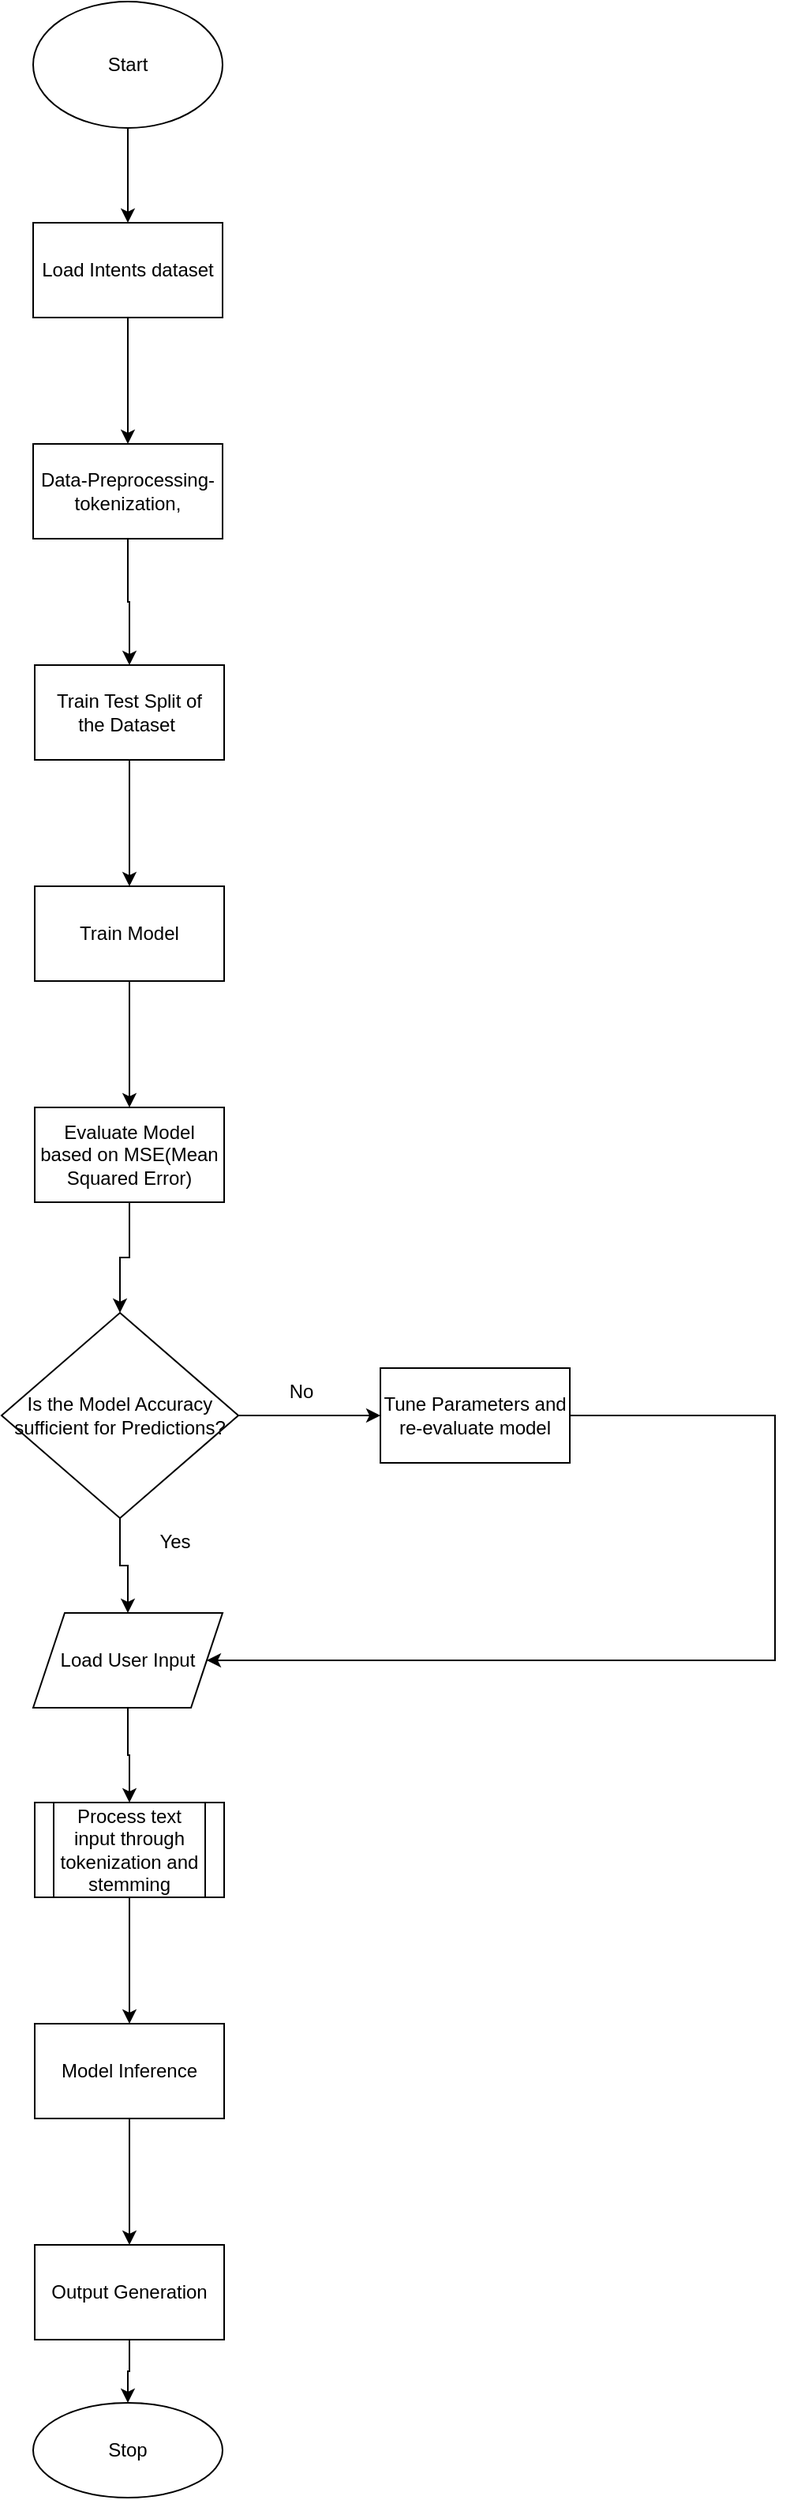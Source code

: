 <mxfile version="21.1.4" type="github">
  <diagram name="Page-1" id="AEnVuTucPnRPypkjWxbm">
    <mxGraphModel dx="1434" dy="806" grid="1" gridSize="10" guides="1" tooltips="1" connect="1" arrows="1" fold="1" page="1" pageScale="1" pageWidth="850" pageHeight="1100" math="0" shadow="0">
      <root>
        <mxCell id="0" />
        <mxCell id="1" parent="0" />
        <mxCell id="FGcWKpmp4MEJQDbL4keL-4" value="" style="edgeStyle=orthogonalEdgeStyle;rounded=0;orthogonalLoop=1;jettySize=auto;html=1;" edge="1" parent="1" source="FGcWKpmp4MEJQDbL4keL-1" target="FGcWKpmp4MEJQDbL4keL-3">
          <mxGeometry relative="1" as="geometry" />
        </mxCell>
        <mxCell id="FGcWKpmp4MEJQDbL4keL-1" value="Start" style="ellipse;whiteSpace=wrap;html=1;" vertex="1" parent="1">
          <mxGeometry x="320" y="50" width="120" height="80" as="geometry" />
        </mxCell>
        <mxCell id="FGcWKpmp4MEJQDbL4keL-6" value="" style="edgeStyle=orthogonalEdgeStyle;rounded=0;orthogonalLoop=1;jettySize=auto;html=1;" edge="1" parent="1" source="FGcWKpmp4MEJQDbL4keL-3" target="FGcWKpmp4MEJQDbL4keL-5">
          <mxGeometry relative="1" as="geometry" />
        </mxCell>
        <mxCell id="FGcWKpmp4MEJQDbL4keL-3" value="Load Intents dataset" style="whiteSpace=wrap;html=1;" vertex="1" parent="1">
          <mxGeometry x="320" y="190" width="120" height="60" as="geometry" />
        </mxCell>
        <mxCell id="FGcWKpmp4MEJQDbL4keL-8" value="" style="edgeStyle=orthogonalEdgeStyle;rounded=0;orthogonalLoop=1;jettySize=auto;html=1;" edge="1" parent="1" source="FGcWKpmp4MEJQDbL4keL-5" target="FGcWKpmp4MEJQDbL4keL-7">
          <mxGeometry relative="1" as="geometry" />
        </mxCell>
        <mxCell id="FGcWKpmp4MEJQDbL4keL-5" value="Data-Preprocessing-tokenization," style="whiteSpace=wrap;html=1;" vertex="1" parent="1">
          <mxGeometry x="320" y="330" width="120" height="60" as="geometry" />
        </mxCell>
        <mxCell id="FGcWKpmp4MEJQDbL4keL-10" value="" style="edgeStyle=orthogonalEdgeStyle;rounded=0;orthogonalLoop=1;jettySize=auto;html=1;" edge="1" parent="1" source="FGcWKpmp4MEJQDbL4keL-7" target="FGcWKpmp4MEJQDbL4keL-9">
          <mxGeometry relative="1" as="geometry" />
        </mxCell>
        <mxCell id="FGcWKpmp4MEJQDbL4keL-7" value="Train Test Split of &lt;br&gt;the Dataset&amp;nbsp;" style="whiteSpace=wrap;html=1;" vertex="1" parent="1">
          <mxGeometry x="321" y="470" width="120" height="60" as="geometry" />
        </mxCell>
        <mxCell id="FGcWKpmp4MEJQDbL4keL-15" value="" style="edgeStyle=orthogonalEdgeStyle;rounded=0;orthogonalLoop=1;jettySize=auto;html=1;" edge="1" parent="1" source="FGcWKpmp4MEJQDbL4keL-9" target="FGcWKpmp4MEJQDbL4keL-14">
          <mxGeometry relative="1" as="geometry" />
        </mxCell>
        <mxCell id="FGcWKpmp4MEJQDbL4keL-9" value="Train Model" style="whiteSpace=wrap;html=1;" vertex="1" parent="1">
          <mxGeometry x="321" y="610" width="120" height="60" as="geometry" />
        </mxCell>
        <mxCell id="FGcWKpmp4MEJQDbL4keL-17" value="" style="edgeStyle=orthogonalEdgeStyle;rounded=0;orthogonalLoop=1;jettySize=auto;html=1;" edge="1" parent="1" source="FGcWKpmp4MEJQDbL4keL-14" target="FGcWKpmp4MEJQDbL4keL-16">
          <mxGeometry relative="1" as="geometry" />
        </mxCell>
        <mxCell id="FGcWKpmp4MEJQDbL4keL-14" value="Evaluate Model based on MSE(Mean Squared Error)" style="whiteSpace=wrap;html=1;" vertex="1" parent="1">
          <mxGeometry x="321" y="750" width="120" height="60" as="geometry" />
        </mxCell>
        <mxCell id="FGcWKpmp4MEJQDbL4keL-19" value="" style="edgeStyle=orthogonalEdgeStyle;rounded=0;orthogonalLoop=1;jettySize=auto;html=1;" edge="1" parent="1" source="FGcWKpmp4MEJQDbL4keL-16" target="FGcWKpmp4MEJQDbL4keL-18">
          <mxGeometry relative="1" as="geometry" />
        </mxCell>
        <mxCell id="FGcWKpmp4MEJQDbL4keL-25" value="" style="edgeStyle=orthogonalEdgeStyle;rounded=0;orthogonalLoop=1;jettySize=auto;html=1;" edge="1" parent="1" source="FGcWKpmp4MEJQDbL4keL-16" target="FGcWKpmp4MEJQDbL4keL-24">
          <mxGeometry relative="1" as="geometry" />
        </mxCell>
        <mxCell id="FGcWKpmp4MEJQDbL4keL-16" value="Is the Model Accuracy sufficient for Predictions?" style="rhombus;whiteSpace=wrap;html=1;" vertex="1" parent="1">
          <mxGeometry x="300" y="880" width="150" height="130" as="geometry" />
        </mxCell>
        <mxCell id="FGcWKpmp4MEJQDbL4keL-27" style="edgeStyle=orthogonalEdgeStyle;rounded=0;orthogonalLoop=1;jettySize=auto;html=1;entryX=1;entryY=0.5;entryDx=0;entryDy=0;" edge="1" parent="1" source="FGcWKpmp4MEJQDbL4keL-18" target="FGcWKpmp4MEJQDbL4keL-24">
          <mxGeometry relative="1" as="geometry">
            <mxPoint x="740" y="1220" as="targetPoint" />
            <Array as="points">
              <mxPoint x="790" y="945" />
              <mxPoint x="790" y="1100" />
            </Array>
          </mxGeometry>
        </mxCell>
        <mxCell id="FGcWKpmp4MEJQDbL4keL-18" value="Tune Parameters and re-evaluate model" style="whiteSpace=wrap;html=1;" vertex="1" parent="1">
          <mxGeometry x="540" y="915" width="120" height="60" as="geometry" />
        </mxCell>
        <mxCell id="FGcWKpmp4MEJQDbL4keL-21" value="No" style="text;html=1;strokeColor=none;fillColor=none;align=center;verticalAlign=middle;whiteSpace=wrap;rounded=0;" vertex="1" parent="1">
          <mxGeometry x="460" y="915" width="60" height="30" as="geometry" />
        </mxCell>
        <mxCell id="FGcWKpmp4MEJQDbL4keL-30" style="edgeStyle=orthogonalEdgeStyle;rounded=0;orthogonalLoop=1;jettySize=auto;html=1;entryX=0.5;entryY=0;entryDx=0;entryDy=0;" edge="1" parent="1" source="FGcWKpmp4MEJQDbL4keL-24" target="FGcWKpmp4MEJQDbL4keL-29">
          <mxGeometry relative="1" as="geometry" />
        </mxCell>
        <mxCell id="FGcWKpmp4MEJQDbL4keL-24" value="Load User Input" style="shape=parallelogram;perimeter=parallelogramPerimeter;whiteSpace=wrap;html=1;fixedSize=1;" vertex="1" parent="1">
          <mxGeometry x="320" y="1070" width="120" height="60" as="geometry" />
        </mxCell>
        <mxCell id="FGcWKpmp4MEJQDbL4keL-28" value="Yes" style="text;html=1;strokeColor=none;fillColor=none;align=center;verticalAlign=middle;whiteSpace=wrap;rounded=0;" vertex="1" parent="1">
          <mxGeometry x="380" y="1010" width="60" height="30" as="geometry" />
        </mxCell>
        <mxCell id="FGcWKpmp4MEJQDbL4keL-32" value="" style="edgeStyle=orthogonalEdgeStyle;rounded=0;orthogonalLoop=1;jettySize=auto;html=1;" edge="1" parent="1" source="FGcWKpmp4MEJQDbL4keL-29" target="FGcWKpmp4MEJQDbL4keL-31">
          <mxGeometry relative="1" as="geometry" />
        </mxCell>
        <mxCell id="FGcWKpmp4MEJQDbL4keL-29" value="Process text input through tokenization and stemming" style="shape=process;whiteSpace=wrap;html=1;backgroundOutline=1;" vertex="1" parent="1">
          <mxGeometry x="321" y="1190" width="120" height="60" as="geometry" />
        </mxCell>
        <mxCell id="FGcWKpmp4MEJQDbL4keL-34" value="" style="edgeStyle=orthogonalEdgeStyle;rounded=0;orthogonalLoop=1;jettySize=auto;html=1;" edge="1" parent="1" source="FGcWKpmp4MEJQDbL4keL-31" target="FGcWKpmp4MEJQDbL4keL-33">
          <mxGeometry relative="1" as="geometry" />
        </mxCell>
        <mxCell id="FGcWKpmp4MEJQDbL4keL-31" value="Model Inference" style="whiteSpace=wrap;html=1;" vertex="1" parent="1">
          <mxGeometry x="321" y="1330" width="120" height="60" as="geometry" />
        </mxCell>
        <mxCell id="FGcWKpmp4MEJQDbL4keL-36" style="edgeStyle=orthogonalEdgeStyle;rounded=0;orthogonalLoop=1;jettySize=auto;html=1;exitX=0.5;exitY=1;exitDx=0;exitDy=0;entryX=0.5;entryY=0;entryDx=0;entryDy=0;" edge="1" parent="1" source="FGcWKpmp4MEJQDbL4keL-33" target="FGcWKpmp4MEJQDbL4keL-35">
          <mxGeometry relative="1" as="geometry" />
        </mxCell>
        <mxCell id="FGcWKpmp4MEJQDbL4keL-33" value="Output Generation" style="whiteSpace=wrap;html=1;" vertex="1" parent="1">
          <mxGeometry x="321" y="1470" width="120" height="60" as="geometry" />
        </mxCell>
        <mxCell id="FGcWKpmp4MEJQDbL4keL-35" value="Stop" style="ellipse;whiteSpace=wrap;html=1;" vertex="1" parent="1">
          <mxGeometry x="320" y="1570" width="120" height="60" as="geometry" />
        </mxCell>
      </root>
    </mxGraphModel>
  </diagram>
</mxfile>
